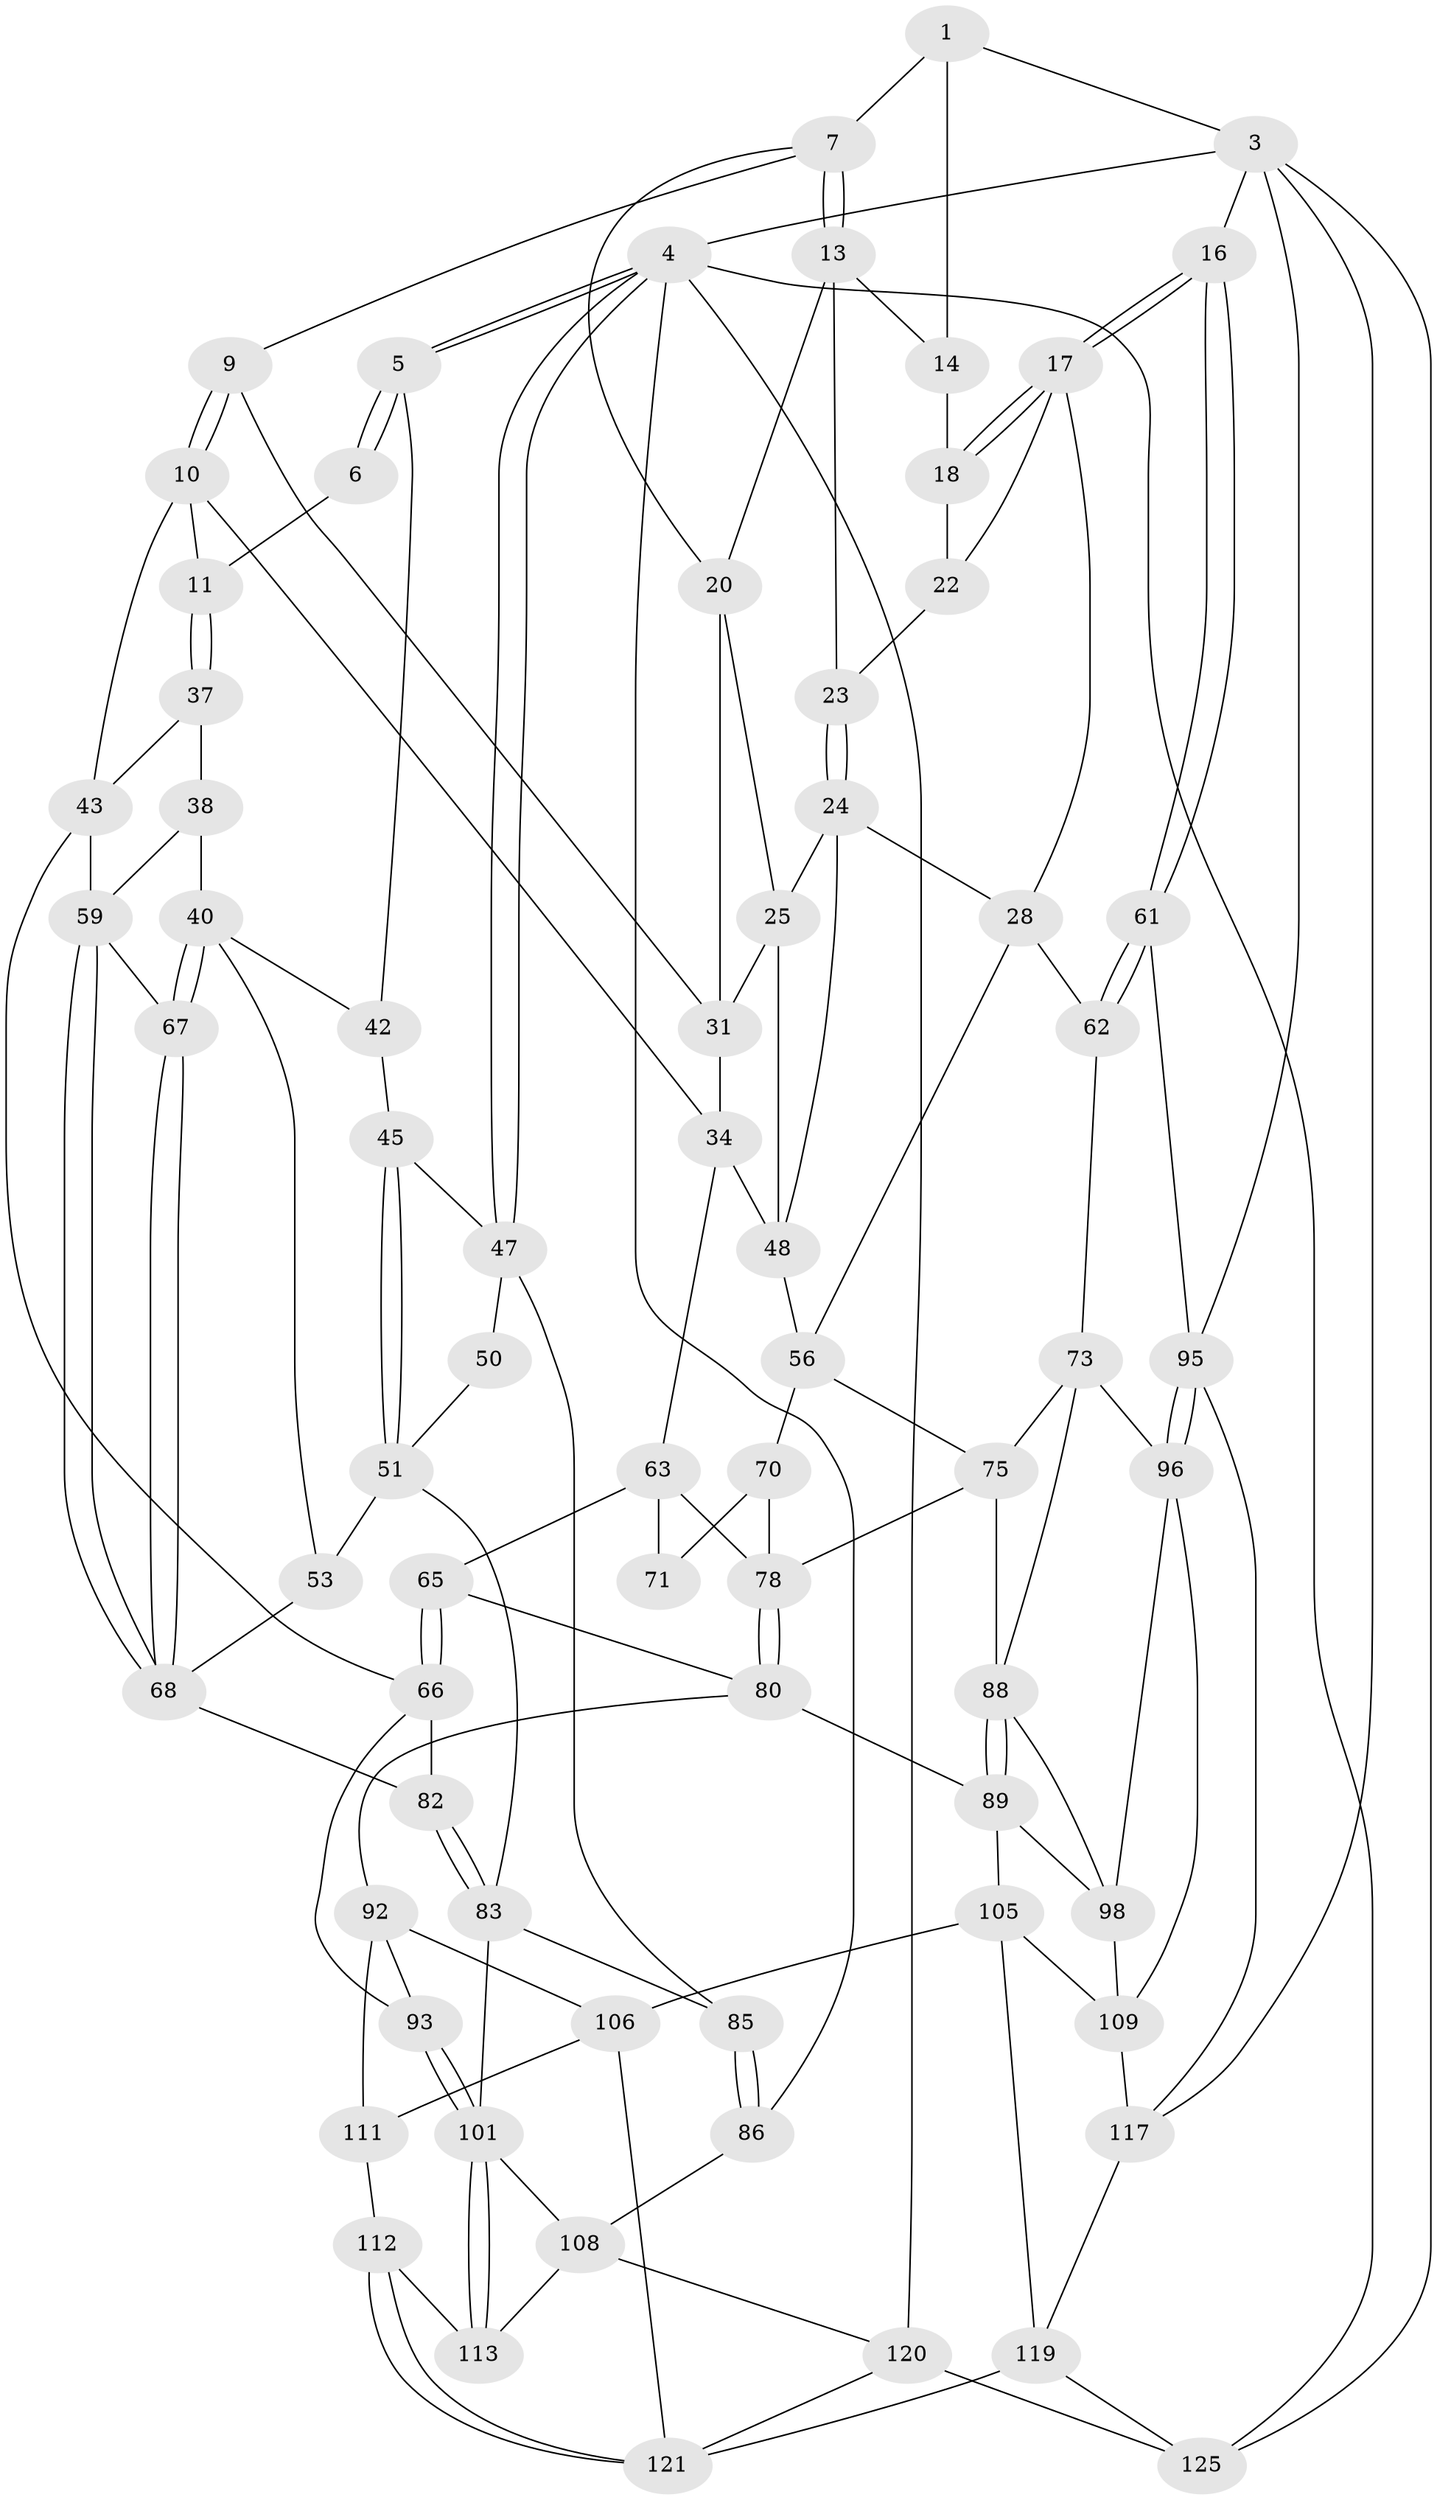 // original degree distribution, {3: 0.024, 5: 0.552, 6: 0.208, 4: 0.216}
// Generated by graph-tools (version 1.1) at 2025/42/03/06/25 10:42:27]
// undirected, 72 vertices, 154 edges
graph export_dot {
graph [start="1"]
  node [color=gray90,style=filled];
  1 [pos="+0.44423303264742403+0",super="+2"];
  3 [pos="+1+0",super="+99"];
  4 [pos="+0+0",super="+87"];
  5 [pos="+0+0",super="+32"];
  6 [pos="+0.41729693951623+0",super="+12"];
  7 [pos="+0.5471747739326343+0.015294844494353118",super="+8"];
  9 [pos="+0.44164707252392016+0.21659076757533233"];
  10 [pos="+0.40172037691582063+0.22166289398229047",super="+35"];
  11 [pos="+0.39835350498721345+0.221267186067442"];
  13 [pos="+0.6591594259097782+0.1036403826845676",super="+19"];
  14 [pos="+0.7545106364214228+0.07410150758055031",super="+15"];
  16 [pos="+1+0.3787285387509588"];
  17 [pos="+0.9249826828187904+0.23351278030794442",super="+27"];
  18 [pos="+0.9096496904507454+0.19614599030018137",super="+21"];
  20 [pos="+0.6228647960797494+0.19635652679179874",super="+26"];
  22 [pos="+0.7752479071117213+0.2148630496508004"];
  23 [pos="+0.7213888878846376+0.227497421632801"];
  24 [pos="+0.7029022995392015+0.30796481264460457",super="+30"];
  25 [pos="+0.6002271788203657+0.262842817677494",super="+36"];
  28 [pos="+0.8088349828278681+0.3675744471529492",super="+29"];
  31 [pos="+0.45744814502222364+0.22208171292223913",super="+33"];
  34 [pos="+0.5323336824556463+0.37386322062955063",super="+55"];
  37 [pos="+0.38480104578063845+0.2856277115392389",super="+44"];
  38 [pos="+0.36335568165980664+0.35885363346375404",super="+39"];
  40 [pos="+0.2651385516418619+0.37482079577921357",super="+41"];
  42 [pos="+0.19444577822288456+0.22249640489807335"];
  43 [pos="+0.46907216032915633+0.3959558595169746",super="+58"];
  45 [pos="+0.18363573874042194+0.22814303129794067",super="+46"];
  47 [pos="+0+0.029729151843844462",super="+49"];
  48 [pos="+0.6148138764049288+0.34729241284057416",super="+54"];
  50 [pos="+0.1175500185569962+0.26504116548885476"];
  51 [pos="+0.12173467616346763+0.4642160549760314",super="+52"];
  53 [pos="+0.15691126823726562+0.4774104821765727"];
  56 [pos="+0.685780256036509+0.42453412429785287",super="+57"];
  59 [pos="+0.40891683280682345+0.47836192405898265",super="+60"];
  61 [pos="+1+0.39229401048525264",super="+94"];
  62 [pos="+0.8300695613666986+0.383942905880659",super="+72"];
  63 [pos="+0.565613095820094+0.4391578789691087",super="+64"];
  65 [pos="+0.5438752788926627+0.5162341957453185"];
  66 [pos="+0.45509886654551646+0.5321955208046282",super="+81"];
  67 [pos="+0.29793828675543166+0.4548409664743007"];
  68 [pos="+0.25063946014331256+0.54230774365524",super="+69"];
  70 [pos="+0.6824753073312745+0.4265331486431409",super="+76"];
  71 [pos="+0.6121678922351171+0.43652882017557676"];
  73 [pos="+0.8681413214896058+0.5454425106335558",super="+74"];
  75 [pos="+0.731723724888599+0.52952392165039",super="+77"];
  78 [pos="+0.6712157731332754+0.5334340943419905",super="+79"];
  80 [pos="+0.5846727435403428+0.5618113283545495",super="+90"];
  82 [pos="+0.228387174042766+0.5767811794560294"];
  83 [pos="+0.20426325169653206+0.6313864522294951",super="+84"];
  85 [pos="+0+0.5019440716335496"];
  86 [pos="+0+0.6105117784751565"];
  88 [pos="+0.6533108082730815+0.6474536724117006",super="+91"];
  89 [pos="+0.629539279094119+0.6699457522557483",super="+104"];
  92 [pos="+0.4972244682460152+0.7082873772112978",super="+107"];
  93 [pos="+0.43172394155617894+0.6372803737141095"];
  95 [pos="+1+0.6152359728405755",super="+100"];
  96 [pos="+0.915108495427053+0.7230502506798755",super="+97"];
  98 [pos="+0.7987196448679086+0.703338641206064",super="+103"];
  101 [pos="+0.3037443651774401+0.7451851996137042",super="+102"];
  105 [pos="+0.6792970342457765+0.8516939989350695",super="+115"];
  106 [pos="+0.5444254314126916+0.8111156511010016",super="+116"];
  108 [pos="+0.12067837799396201+0.7319530820140338",super="+114"];
  109 [pos="+0.878961343232381+0.8261124924920549",super="+110"];
  111 [pos="+0.4230944852148996+0.8284738575778919"];
  112 [pos="+0.350981137872643+0.843238746467678"];
  113 [pos="+0.32290013313392557+0.8142911846419058"];
  117 [pos="+0.9299269064702133+0.8458348925119278",super="+118"];
  119 [pos="+0.735480335820513+1",super="+124"];
  120 [pos="+0.11273709337151235+0.8840122652140185",super="+122"];
  121 [pos="+0.3328585847523492+0.9122381021994118",super="+123"];
  125 [pos="+0.19669153475994666+1"];
  1 -- 7;
  1 -- 3;
  1 -- 14;
  3 -- 4;
  3 -- 16;
  3 -- 125;
  3 -- 95;
  3 -- 117;
  4 -- 5;
  4 -- 5;
  4 -- 47;
  4 -- 47;
  4 -- 120;
  4 -- 125;
  4 -- 86;
  5 -- 6 [weight=2];
  5 -- 6;
  5 -- 42;
  6 -- 11;
  7 -- 13;
  7 -- 13;
  7 -- 9;
  7 -- 20;
  9 -- 10;
  9 -- 10;
  9 -- 31;
  10 -- 11;
  10 -- 43;
  10 -- 34;
  11 -- 37;
  11 -- 37;
  13 -- 14;
  13 -- 20;
  13 -- 23;
  14 -- 18 [weight=2];
  16 -- 17;
  16 -- 17;
  16 -- 61;
  16 -- 61;
  17 -- 18;
  17 -- 18;
  17 -- 28;
  17 -- 22;
  18 -- 22;
  20 -- 25;
  20 -- 31;
  22 -- 23;
  23 -- 24;
  23 -- 24;
  24 -- 25;
  24 -- 48;
  24 -- 28;
  25 -- 48;
  25 -- 31;
  28 -- 62;
  28 -- 56;
  31 -- 34;
  34 -- 48;
  34 -- 63;
  37 -- 38 [weight=2];
  37 -- 43;
  38 -- 40;
  38 -- 59;
  40 -- 67;
  40 -- 67;
  40 -- 42;
  40 -- 53;
  42 -- 45;
  43 -- 59;
  43 -- 66;
  45 -- 51;
  45 -- 51;
  45 -- 47;
  47 -- 50;
  47 -- 85;
  48 -- 56;
  50 -- 51;
  51 -- 53;
  51 -- 83;
  53 -- 68;
  56 -- 70;
  56 -- 75;
  59 -- 68;
  59 -- 68;
  59 -- 67;
  61 -- 62 [weight=2];
  61 -- 62;
  61 -- 95;
  62 -- 73;
  63 -- 71;
  63 -- 65;
  63 -- 78;
  65 -- 66;
  65 -- 66;
  65 -- 80;
  66 -- 93;
  66 -- 82;
  67 -- 68;
  67 -- 68;
  68 -- 82;
  70 -- 71 [weight=2];
  70 -- 78;
  73 -- 96;
  73 -- 88;
  73 -- 75;
  75 -- 88;
  75 -- 78;
  78 -- 80;
  78 -- 80;
  80 -- 89;
  80 -- 92;
  82 -- 83;
  82 -- 83;
  83 -- 101;
  83 -- 85;
  85 -- 86;
  85 -- 86;
  86 -- 108;
  88 -- 89;
  88 -- 89;
  88 -- 98;
  89 -- 105;
  89 -- 98;
  92 -- 93;
  92 -- 106;
  92 -- 111;
  93 -- 101;
  93 -- 101;
  95 -- 96;
  95 -- 96;
  95 -- 117;
  96 -- 109;
  96 -- 98;
  98 -- 109;
  101 -- 113;
  101 -- 113;
  101 -- 108;
  105 -- 106;
  105 -- 119;
  105 -- 109;
  106 -- 121;
  106 -- 111;
  108 -- 120;
  108 -- 113;
  109 -- 117;
  111 -- 112;
  112 -- 113;
  112 -- 121;
  112 -- 121;
  117 -- 119;
  119 -- 121;
  119 -- 125;
  120 -- 121;
  120 -- 125;
}
